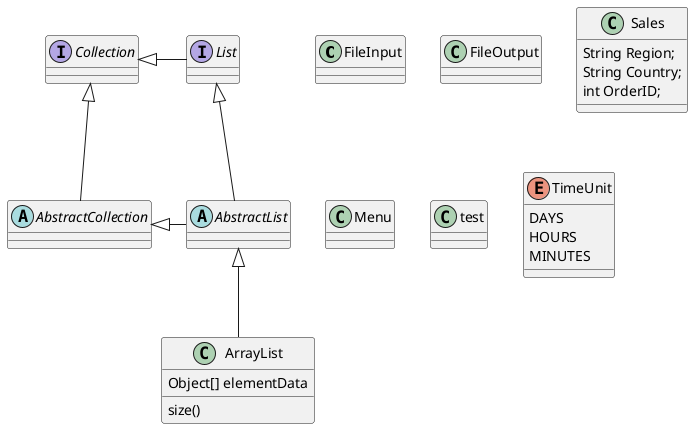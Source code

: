 @startuml
'https://plantuml.com/class-diagram

class FileInput
class FileOutput

class Sales{
String Region;
String Country;
int OrderID;
}

class Menu

class test




abstract class AbstractList
abstract AbstractCollection
interface List
interface Collection

List <|-- AbstractList
Collection <|-- AbstractCollection

Collection <|- List
AbstractCollection <|- AbstractList
AbstractList <|-- ArrayList

class ArrayList {
Object[] elementData
size()
}

enum TimeUnit {
DAYS
HOURS
MINUTES
}

@enduml